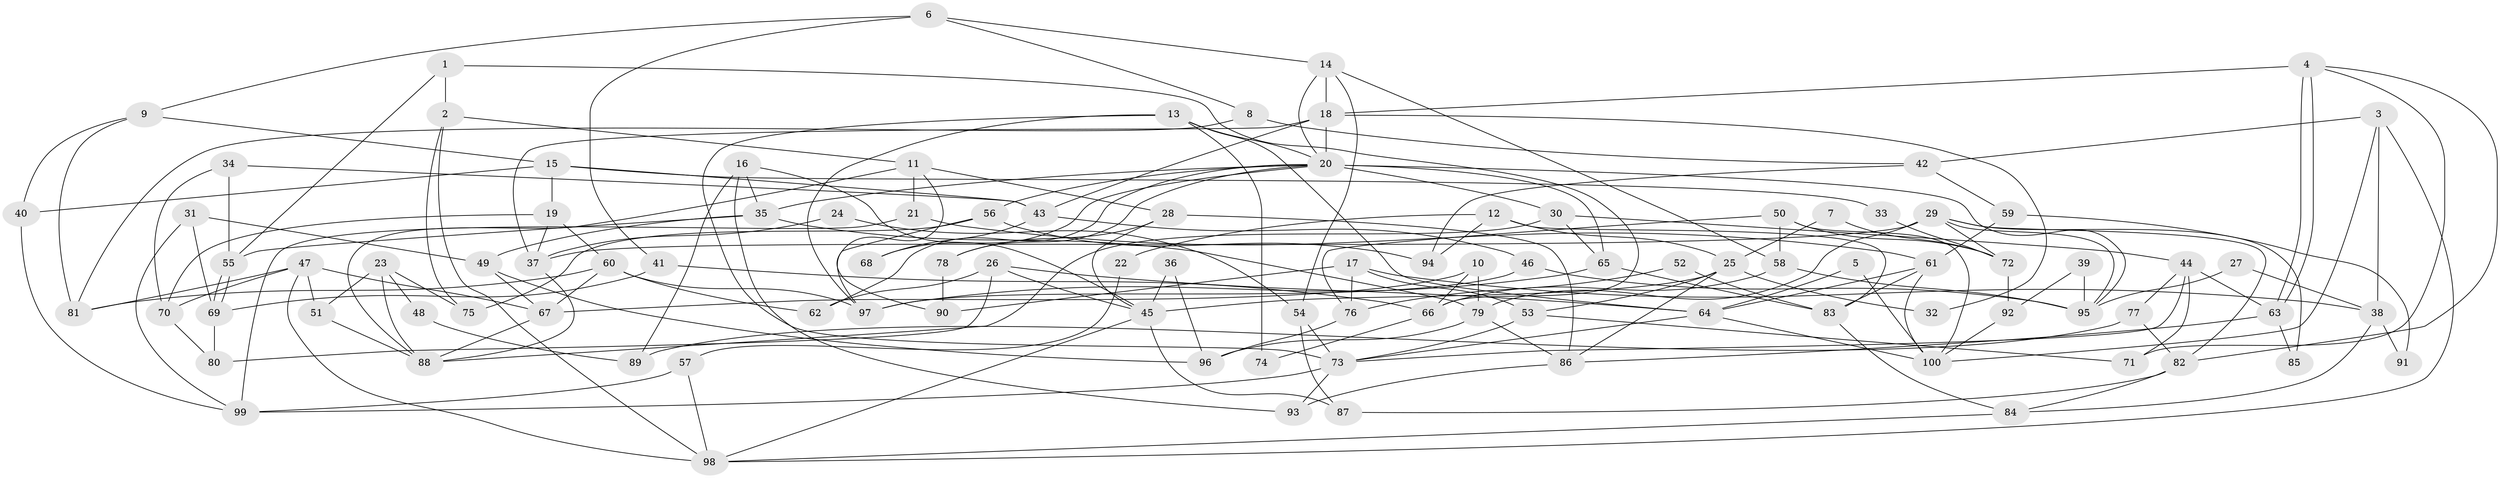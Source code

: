 // coarse degree distribution, {3: 0.1746031746031746, 7: 0.12698412698412698, 6: 0.1111111111111111, 5: 0.1746031746031746, 1: 0.015873015873015872, 4: 0.1111111111111111, 2: 0.12698412698412698, 8: 0.09523809523809523, 9: 0.031746031746031744, 11: 0.015873015873015872, 10: 0.015873015873015872}
// Generated by graph-tools (version 1.1) at 2025/24/03/03/25 07:24:04]
// undirected, 100 vertices, 200 edges
graph export_dot {
graph [start="1"]
  node [color=gray90,style=filled];
  1;
  2;
  3;
  4;
  5;
  6;
  7;
  8;
  9;
  10;
  11;
  12;
  13;
  14;
  15;
  16;
  17;
  18;
  19;
  20;
  21;
  22;
  23;
  24;
  25;
  26;
  27;
  28;
  29;
  30;
  31;
  32;
  33;
  34;
  35;
  36;
  37;
  38;
  39;
  40;
  41;
  42;
  43;
  44;
  45;
  46;
  47;
  48;
  49;
  50;
  51;
  52;
  53;
  54;
  55;
  56;
  57;
  58;
  59;
  60;
  61;
  62;
  63;
  64;
  65;
  66;
  67;
  68;
  69;
  70;
  71;
  72;
  73;
  74;
  75;
  76;
  77;
  78;
  79;
  80;
  81;
  82;
  83;
  84;
  85;
  86;
  87;
  88;
  89;
  90;
  91;
  92;
  93;
  94;
  95;
  96;
  97;
  98;
  99;
  100;
  1 -- 2;
  1 -- 55;
  1 -- 66;
  2 -- 11;
  2 -- 98;
  2 -- 75;
  3 -- 98;
  3 -- 100;
  3 -- 38;
  3 -- 42;
  4 -- 18;
  4 -- 63;
  4 -- 63;
  4 -- 71;
  4 -- 82;
  5 -- 100;
  5 -- 64;
  6 -- 14;
  6 -- 41;
  6 -- 8;
  6 -- 9;
  7 -- 25;
  7 -- 72;
  8 -- 42;
  8 -- 81;
  9 -- 81;
  9 -- 15;
  9 -- 40;
  10 -- 67;
  10 -- 66;
  10 -- 79;
  11 -- 88;
  11 -- 28;
  11 -- 21;
  11 -- 90;
  12 -- 25;
  12 -- 83;
  12 -- 22;
  12 -- 94;
  13 -- 20;
  13 -- 97;
  13 -- 64;
  13 -- 73;
  13 -- 74;
  14 -- 20;
  14 -- 54;
  14 -- 18;
  14 -- 58;
  15 -- 40;
  15 -- 19;
  15 -- 33;
  15 -- 43;
  16 -- 93;
  16 -- 45;
  16 -- 35;
  16 -- 89;
  17 -- 53;
  17 -- 76;
  17 -- 38;
  17 -- 90;
  18 -- 20;
  18 -- 32;
  18 -- 37;
  18 -- 43;
  19 -- 37;
  19 -- 60;
  19 -- 70;
  20 -- 35;
  20 -- 30;
  20 -- 56;
  20 -- 62;
  20 -- 65;
  20 -- 68;
  20 -- 78;
  20 -- 95;
  21 -- 61;
  21 -- 99;
  22 -- 57;
  23 -- 51;
  23 -- 75;
  23 -- 48;
  23 -- 88;
  24 -- 37;
  24 -- 54;
  25 -- 45;
  25 -- 86;
  25 -- 32;
  25 -- 53;
  26 -- 64;
  26 -- 62;
  26 -- 45;
  26 -- 80;
  27 -- 38;
  27 -- 95;
  28 -- 78;
  28 -- 45;
  28 -- 86;
  29 -- 79;
  29 -- 95;
  29 -- 37;
  29 -- 72;
  29 -- 82;
  29 -- 85;
  30 -- 88;
  30 -- 44;
  30 -- 65;
  31 -- 99;
  31 -- 69;
  31 -- 49;
  33 -- 72;
  34 -- 43;
  34 -- 70;
  34 -- 55;
  35 -- 55;
  35 -- 49;
  35 -- 79;
  36 -- 45;
  36 -- 96;
  37 -- 88;
  38 -- 84;
  38 -- 91;
  39 -- 92;
  39 -- 95;
  40 -- 99;
  41 -- 66;
  41 -- 69;
  42 -- 94;
  42 -- 59;
  43 -- 46;
  43 -- 68;
  44 -- 73;
  44 -- 63;
  44 -- 71;
  44 -- 77;
  45 -- 98;
  45 -- 87;
  46 -- 97;
  46 -- 95;
  47 -- 67;
  47 -- 81;
  47 -- 51;
  47 -- 70;
  47 -- 98;
  48 -- 89;
  49 -- 67;
  49 -- 96;
  50 -- 100;
  50 -- 58;
  50 -- 72;
  50 -- 76;
  51 -- 88;
  52 -- 76;
  52 -- 83;
  53 -- 71;
  53 -- 73;
  54 -- 73;
  54 -- 87;
  55 -- 69;
  55 -- 69;
  56 -- 97;
  56 -- 75;
  56 -- 94;
  57 -- 99;
  57 -- 98;
  58 -- 95;
  58 -- 66;
  59 -- 61;
  59 -- 91;
  60 -- 67;
  60 -- 62;
  60 -- 81;
  60 -- 97;
  61 -- 64;
  61 -- 83;
  61 -- 100;
  63 -- 86;
  63 -- 85;
  64 -- 73;
  64 -- 100;
  65 -- 83;
  65 -- 97;
  66 -- 74;
  67 -- 88;
  69 -- 80;
  70 -- 80;
  72 -- 92;
  73 -- 93;
  73 -- 99;
  76 -- 96;
  77 -- 82;
  77 -- 89;
  78 -- 90;
  79 -- 86;
  79 -- 96;
  82 -- 84;
  82 -- 87;
  83 -- 84;
  84 -- 98;
  86 -- 93;
  92 -- 100;
}
